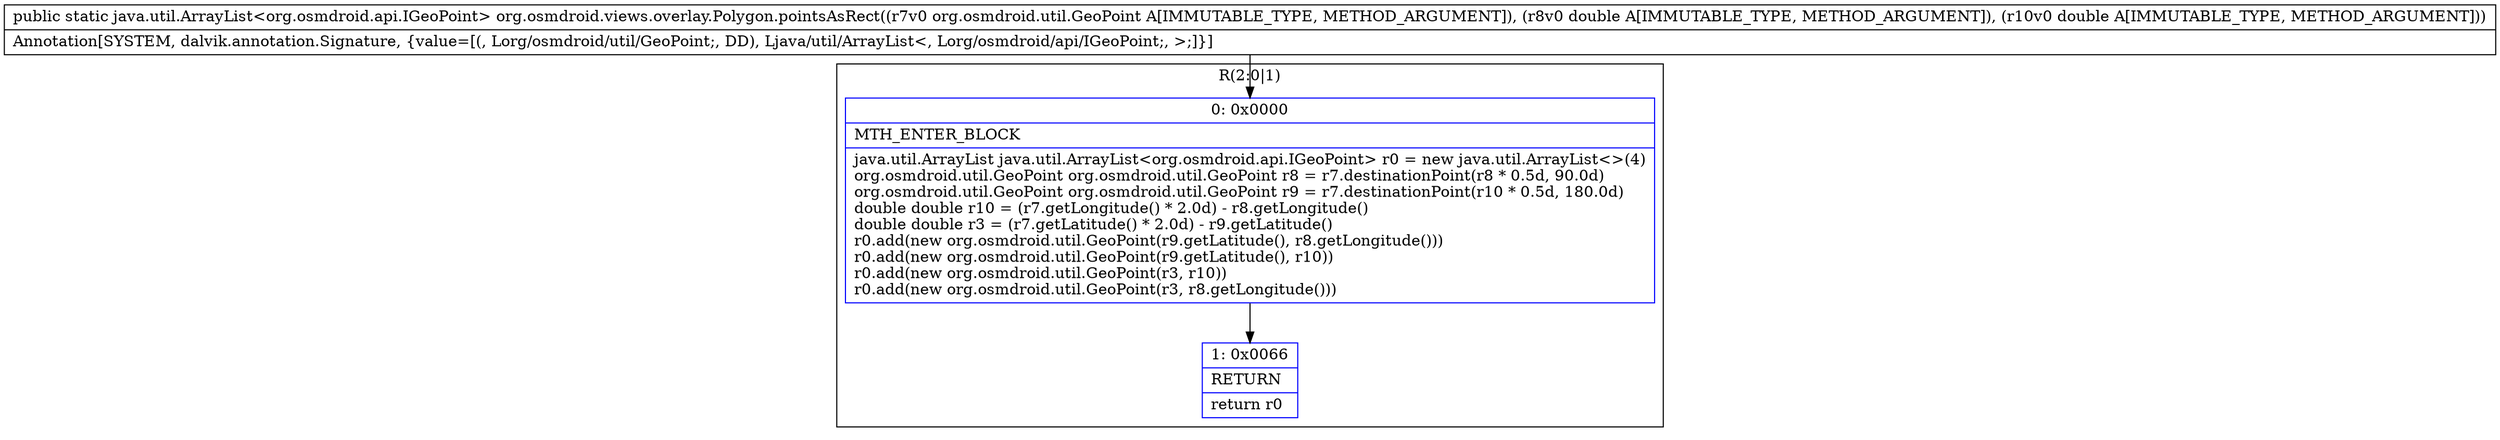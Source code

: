 digraph "CFG fororg.osmdroid.views.overlay.Polygon.pointsAsRect(Lorg\/osmdroid\/util\/GeoPoint;DD)Ljava\/util\/ArrayList;" {
subgraph cluster_Region_2076911452 {
label = "R(2:0|1)";
node [shape=record,color=blue];
Node_0 [shape=record,label="{0\:\ 0x0000|MTH_ENTER_BLOCK\l|java.util.ArrayList java.util.ArrayList\<org.osmdroid.api.IGeoPoint\> r0 = new java.util.ArrayList\<\>(4)\lorg.osmdroid.util.GeoPoint org.osmdroid.util.GeoPoint r8 = r7.destinationPoint(r8 * 0.5d, 90.0d)\lorg.osmdroid.util.GeoPoint org.osmdroid.util.GeoPoint r9 = r7.destinationPoint(r10 * 0.5d, 180.0d)\ldouble double r10 = (r7.getLongitude() * 2.0d) \- r8.getLongitude()\ldouble double r3 = (r7.getLatitude() * 2.0d) \- r9.getLatitude()\lr0.add(new org.osmdroid.util.GeoPoint(r9.getLatitude(), r8.getLongitude()))\lr0.add(new org.osmdroid.util.GeoPoint(r9.getLatitude(), r10))\lr0.add(new org.osmdroid.util.GeoPoint(r3, r10))\lr0.add(new org.osmdroid.util.GeoPoint(r3, r8.getLongitude()))\l}"];
Node_1 [shape=record,label="{1\:\ 0x0066|RETURN\l|return r0\l}"];
}
MethodNode[shape=record,label="{public static java.util.ArrayList\<org.osmdroid.api.IGeoPoint\> org.osmdroid.views.overlay.Polygon.pointsAsRect((r7v0 org.osmdroid.util.GeoPoint A[IMMUTABLE_TYPE, METHOD_ARGUMENT]), (r8v0 double A[IMMUTABLE_TYPE, METHOD_ARGUMENT]), (r10v0 double A[IMMUTABLE_TYPE, METHOD_ARGUMENT]))  | Annotation[SYSTEM, dalvik.annotation.Signature, \{value=[(, Lorg\/osmdroid\/util\/GeoPoint;, DD), Ljava\/util\/ArrayList\<, Lorg\/osmdroid\/api\/IGeoPoint;, \>;]\}]\l}"];
MethodNode -> Node_0;
Node_0 -> Node_1;
}

